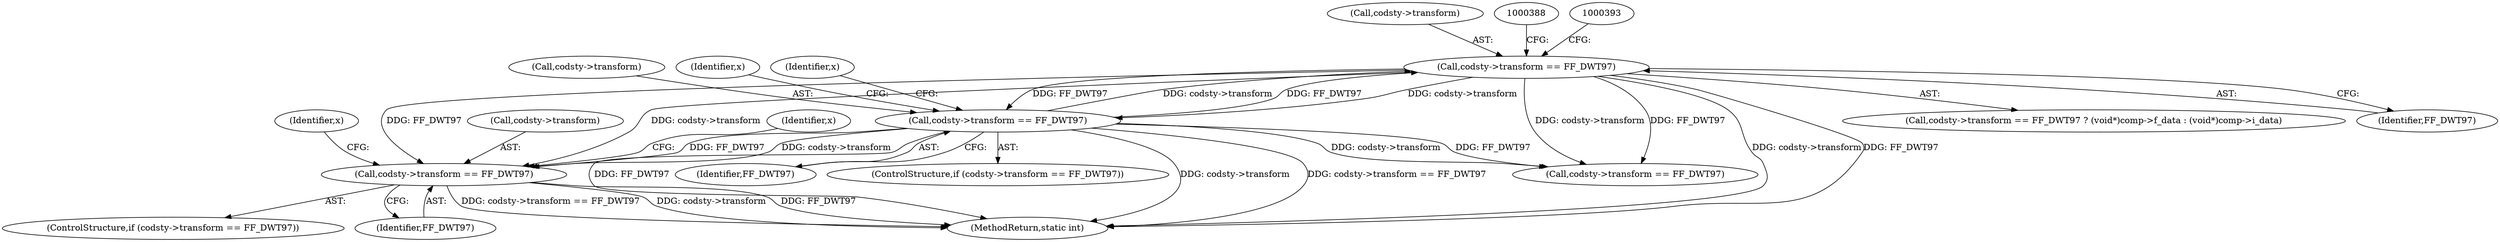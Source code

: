 digraph "0_FFmpeg_fe448cd28d674c3eff3072552eae366d0b659ce9@pointer" {
"1000675" [label="(Call,codsty->transform == FF_DWT97)"];
"1000382" [label="(Call,codsty->transform == FF_DWT97)"];
"1000354" [label="(Call,codsty->transform == FF_DWT97)"];
"1000353" [label="(ControlStructure,if (codsty->transform == FF_DWT97))"];
"1000675" [label="(Call,codsty->transform == FF_DWT97)"];
"1000386" [label="(Identifier,FF_DWT97)"];
"1000381" [label="(Call,codsty->transform == FF_DWT97 ? (void*)comp->f_data : (void*)comp->i_data)"];
"1000676" [label="(Call,codsty->transform)"];
"1000674" [label="(ControlStructure,if (codsty->transform == FF_DWT97))"];
"1001114" [label="(MethodReturn,static int)"];
"1000369" [label="(Identifier,x)"];
"1000382" [label="(Call,codsty->transform == FF_DWT97)"];
"1000354" [label="(Call,codsty->transform == FF_DWT97)"];
"1000358" [label="(Identifier,FF_DWT97)"];
"1000355" [label="(Call,codsty->transform)"];
"1000360" [label="(Identifier,x)"];
"1000383" [label="(Call,codsty->transform)"];
"1000679" [label="(Identifier,FF_DWT97)"];
"1000683" [label="(Identifier,x)"];
"1001002" [label="(Call,codsty->transform == FF_DWT97)"];
"1000732" [label="(Identifier,x)"];
"1000675" -> "1000674"  [label="AST: "];
"1000675" -> "1000679"  [label="CFG: "];
"1000676" -> "1000675"  [label="AST: "];
"1000679" -> "1000675"  [label="AST: "];
"1000683" -> "1000675"  [label="CFG: "];
"1000732" -> "1000675"  [label="CFG: "];
"1000675" -> "1001114"  [label="DDG: codsty->transform"];
"1000675" -> "1001114"  [label="DDG: FF_DWT97"];
"1000675" -> "1001114"  [label="DDG: codsty->transform == FF_DWT97"];
"1000382" -> "1000675"  [label="DDG: codsty->transform"];
"1000382" -> "1000675"  [label="DDG: FF_DWT97"];
"1000354" -> "1000675"  [label="DDG: codsty->transform"];
"1000354" -> "1000675"  [label="DDG: FF_DWT97"];
"1000382" -> "1000381"  [label="AST: "];
"1000382" -> "1000386"  [label="CFG: "];
"1000383" -> "1000382"  [label="AST: "];
"1000386" -> "1000382"  [label="AST: "];
"1000388" -> "1000382"  [label="CFG: "];
"1000393" -> "1000382"  [label="CFG: "];
"1000382" -> "1001114"  [label="DDG: codsty->transform"];
"1000382" -> "1001114"  [label="DDG: FF_DWT97"];
"1000382" -> "1000354"  [label="DDG: codsty->transform"];
"1000382" -> "1000354"  [label="DDG: FF_DWT97"];
"1000354" -> "1000382"  [label="DDG: codsty->transform"];
"1000354" -> "1000382"  [label="DDG: FF_DWT97"];
"1000382" -> "1001002"  [label="DDG: codsty->transform"];
"1000382" -> "1001002"  [label="DDG: FF_DWT97"];
"1000354" -> "1000353"  [label="AST: "];
"1000354" -> "1000358"  [label="CFG: "];
"1000355" -> "1000354"  [label="AST: "];
"1000358" -> "1000354"  [label="AST: "];
"1000360" -> "1000354"  [label="CFG: "];
"1000369" -> "1000354"  [label="CFG: "];
"1000354" -> "1001114"  [label="DDG: FF_DWT97"];
"1000354" -> "1001114"  [label="DDG: codsty->transform == FF_DWT97"];
"1000354" -> "1001114"  [label="DDG: codsty->transform"];
"1000354" -> "1001002"  [label="DDG: codsty->transform"];
"1000354" -> "1001002"  [label="DDG: FF_DWT97"];
}
